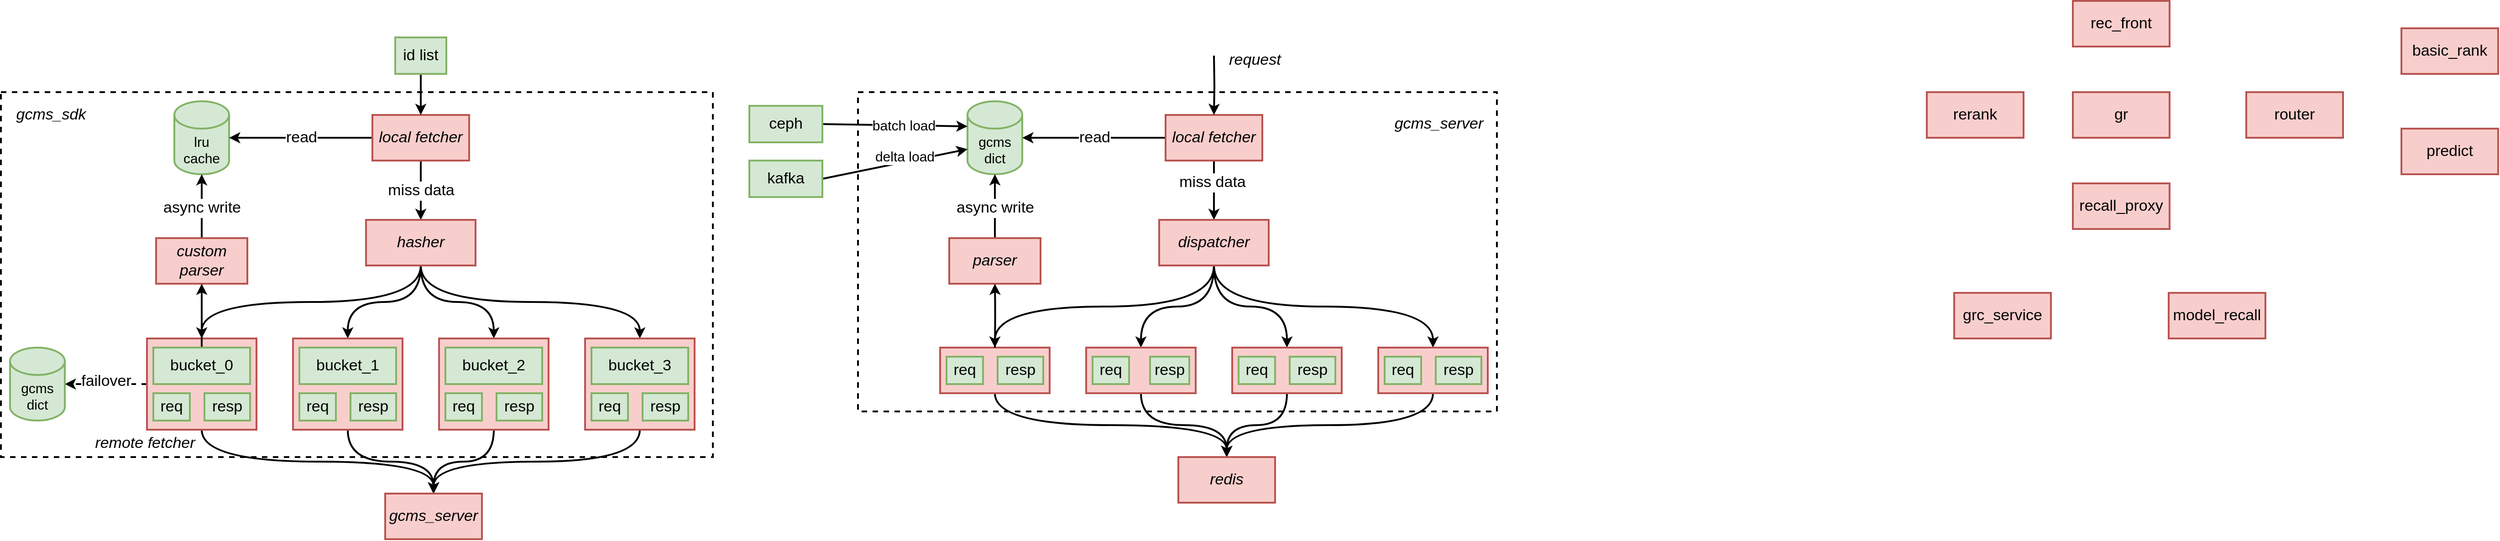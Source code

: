 <mxfile version="14.9.5" type="github">
  <diagram id="C5RBs43oDa-KdzZeNtuy" name="Page-1">
    <mxGraphModel dx="2249" dy="794" grid="1" gridSize="10" guides="1" tooltips="1" connect="1" arrows="1" fold="1" page="1" pageScale="1" pageWidth="827" pageHeight="1169" math="0" shadow="0">
      <root>
        <mxCell id="WIyWlLk6GJQsqaUBKTNV-0" />
        <mxCell id="WIyWlLk6GJQsqaUBKTNV-1" parent="WIyWlLk6GJQsqaUBKTNV-0" />
        <mxCell id="nFD_2oVIBPOKL1Sue1Ed-45" value="" style="rounded=0;whiteSpace=wrap;html=1;fontSize=17;strokeWidth=2;fillColor=none;dashed=1;" parent="WIyWlLk6GJQsqaUBKTNV-1" vertex="1">
          <mxGeometry y="160" width="780" height="400" as="geometry" />
        </mxCell>
        <mxCell id="nFD_2oVIBPOKL1Sue1Ed-99" value="" style="rounded=0;whiteSpace=wrap;html=1;dashed=1;fontSize=15;strokeWidth=2;fillColor=none;" parent="WIyWlLk6GJQsqaUBKTNV-1" vertex="1">
          <mxGeometry x="939" y="160" width="700" height="350" as="geometry" />
        </mxCell>
        <mxCell id="nFD_2oVIBPOKL1Sue1Ed-34" style="edgeStyle=orthogonalEdgeStyle;curved=1;rounded=0;orthogonalLoop=1;jettySize=auto;html=1;exitX=0.5;exitY=1;exitDx=0;exitDy=0;fontSize=17;strokeWidth=2;" parent="WIyWlLk6GJQsqaUBKTNV-1" source="nFD_2oVIBPOKL1Sue1Ed-8" target="nFD_2oVIBPOKL1Sue1Ed-21" edge="1">
          <mxGeometry relative="1" as="geometry" />
        </mxCell>
        <mxCell id="nFD_2oVIBPOKL1Sue1Ed-38" style="edgeStyle=orthogonalEdgeStyle;curved=1;rounded=0;orthogonalLoop=1;jettySize=auto;html=1;exitX=0;exitY=0.5;exitDx=0;exitDy=0;entryX=1;entryY=0.5;entryDx=0;entryDy=0;entryPerimeter=0;fontSize=17;strokeWidth=2;dashed=1;" parent="WIyWlLk6GJQsqaUBKTNV-1" source="nFD_2oVIBPOKL1Sue1Ed-8" target="nFD_2oVIBPOKL1Sue1Ed-22" edge="1">
          <mxGeometry relative="1" as="geometry" />
        </mxCell>
        <mxCell id="nFD_2oVIBPOKL1Sue1Ed-39" value="failover" style="edgeLabel;html=1;align=center;verticalAlign=middle;resizable=0;points=[];fontSize=17;" parent="nFD_2oVIBPOKL1Sue1Ed-38" vertex="1" connectable="0">
          <mxGeometry y="-3" relative="1" as="geometry">
            <mxPoint as="offset" />
          </mxGeometry>
        </mxCell>
        <mxCell id="nFD_2oVIBPOKL1Sue1Ed-8" value="" style="rounded=0;whiteSpace=wrap;html=1;strokeWidth=2;fillColor=#f8cecc;strokeColor=#b85450;" parent="WIyWlLk6GJQsqaUBKTNV-1" vertex="1">
          <mxGeometry x="160" y="430" width="120" height="100" as="geometry" />
        </mxCell>
        <mxCell id="nFD_2oVIBPOKL1Sue1Ed-0" value="&lt;font style=&quot;font-size: 15px&quot;&gt;lru&lt;br&gt;cache&lt;/font&gt;" style="shape=cylinder3;whiteSpace=wrap;html=1;boundedLbl=1;backgroundOutline=1;size=15;fillColor=#d5e8d4;strokeColor=#82b366;strokeWidth=2;" parent="WIyWlLk6GJQsqaUBKTNV-1" vertex="1">
          <mxGeometry x="190" y="170" width="60" height="80" as="geometry" />
        </mxCell>
        <mxCell id="nFD_2oVIBPOKL1Sue1Ed-2" value="read" style="edgeStyle=orthogonalEdgeStyle;rounded=0;orthogonalLoop=1;jettySize=auto;html=1;exitX=0;exitY=0.5;exitDx=0;exitDy=0;fontSize=17;strokeWidth=2;" parent="WIyWlLk6GJQsqaUBKTNV-1" source="nFD_2oVIBPOKL1Sue1Ed-1" target="nFD_2oVIBPOKL1Sue1Ed-0" edge="1">
          <mxGeometry relative="1" as="geometry" />
        </mxCell>
        <mxCell id="nFD_2oVIBPOKL1Sue1Ed-25" value="miss data" style="edgeStyle=orthogonalEdgeStyle;rounded=0;orthogonalLoop=1;jettySize=auto;html=1;fontSize=17;strokeWidth=2;" parent="WIyWlLk6GJQsqaUBKTNV-1" source="nFD_2oVIBPOKL1Sue1Ed-1" target="nFD_2oVIBPOKL1Sue1Ed-3" edge="1">
          <mxGeometry relative="1" as="geometry" />
        </mxCell>
        <mxCell id="nFD_2oVIBPOKL1Sue1Ed-1" value="&lt;font style=&quot;font-size: 17px&quot;&gt;&lt;i&gt;local fetcher&lt;/i&gt;&lt;/font&gt;" style="rounded=0;whiteSpace=wrap;html=1;strokeWidth=2;fillColor=#f8cecc;strokeColor=#b85450;" parent="WIyWlLk6GJQsqaUBKTNV-1" vertex="1">
          <mxGeometry x="407" y="185" width="106" height="50" as="geometry" />
        </mxCell>
        <mxCell id="nFD_2oVIBPOKL1Sue1Ed-30" style="edgeStyle=orthogonalEdgeStyle;curved=1;rounded=0;orthogonalLoop=1;jettySize=auto;html=1;exitX=0.5;exitY=1;exitDx=0;exitDy=0;entryX=0.5;entryY=0;entryDx=0;entryDy=0;fontSize=17;strokeWidth=2;" parent="WIyWlLk6GJQsqaUBKTNV-1" source="nFD_2oVIBPOKL1Sue1Ed-3" target="nFD_2oVIBPOKL1Sue1Ed-8" edge="1">
          <mxGeometry relative="1" as="geometry" />
        </mxCell>
        <mxCell id="nFD_2oVIBPOKL1Sue1Ed-31" style="edgeStyle=orthogonalEdgeStyle;curved=1;rounded=0;orthogonalLoop=1;jettySize=auto;html=1;exitX=0.5;exitY=1;exitDx=0;exitDy=0;entryX=0.5;entryY=0;entryDx=0;entryDy=0;fontSize=17;strokeWidth=2;" parent="WIyWlLk6GJQsqaUBKTNV-1" source="nFD_2oVIBPOKL1Sue1Ed-3" target="nFD_2oVIBPOKL1Sue1Ed-17" edge="1">
          <mxGeometry relative="1" as="geometry" />
        </mxCell>
        <mxCell id="nFD_2oVIBPOKL1Sue1Ed-32" style="edgeStyle=orthogonalEdgeStyle;curved=1;rounded=0;orthogonalLoop=1;jettySize=auto;html=1;exitX=0.5;exitY=1;exitDx=0;exitDy=0;entryX=0.5;entryY=0;entryDx=0;entryDy=0;fontSize=17;strokeWidth=2;" parent="WIyWlLk6GJQsqaUBKTNV-1" source="nFD_2oVIBPOKL1Sue1Ed-3" target="nFD_2oVIBPOKL1Sue1Ed-9" edge="1">
          <mxGeometry relative="1" as="geometry" />
        </mxCell>
        <mxCell id="nFD_2oVIBPOKL1Sue1Ed-33" style="edgeStyle=orthogonalEdgeStyle;curved=1;rounded=0;orthogonalLoop=1;jettySize=auto;html=1;exitX=0.5;exitY=1;exitDx=0;exitDy=0;entryX=0.5;entryY=0;entryDx=0;entryDy=0;fontSize=17;strokeWidth=2;" parent="WIyWlLk6GJQsqaUBKTNV-1" source="nFD_2oVIBPOKL1Sue1Ed-3" target="nFD_2oVIBPOKL1Sue1Ed-13" edge="1">
          <mxGeometry relative="1" as="geometry" />
        </mxCell>
        <mxCell id="nFD_2oVIBPOKL1Sue1Ed-3" value="&lt;font style=&quot;font-size: 17px&quot;&gt;&lt;i&gt;hasher&lt;/i&gt;&lt;/font&gt;" style="rounded=0;whiteSpace=wrap;html=1;strokeWidth=2;fillColor=#f8cecc;strokeColor=#b85450;" parent="WIyWlLk6GJQsqaUBKTNV-1" vertex="1">
          <mxGeometry x="400" y="300" width="120" height="50" as="geometry" />
        </mxCell>
        <mxCell id="nFD_2oVIBPOKL1Sue1Ed-41" style="edgeStyle=orthogonalEdgeStyle;curved=1;rounded=0;orthogonalLoop=1;jettySize=auto;html=1;exitX=0.5;exitY=0;exitDx=0;exitDy=0;entryX=0.5;entryY=1;entryDx=0;entryDy=0;entryPerimeter=0;fontSize=17;strokeWidth=2;" parent="WIyWlLk6GJQsqaUBKTNV-1" source="nFD_2oVIBPOKL1Sue1Ed-4" target="nFD_2oVIBPOKL1Sue1Ed-0" edge="1">
          <mxGeometry relative="1" as="geometry" />
        </mxCell>
        <mxCell id="nFD_2oVIBPOKL1Sue1Ed-42" value="async write" style="edgeLabel;html=1;align=center;verticalAlign=middle;resizable=0;points=[];fontSize=17;" parent="nFD_2oVIBPOKL1Sue1Ed-41" vertex="1" connectable="0">
          <mxGeometry x="-0.04" relative="1" as="geometry">
            <mxPoint as="offset" />
          </mxGeometry>
        </mxCell>
        <mxCell id="nFD_2oVIBPOKL1Sue1Ed-4" value="&lt;font style=&quot;font-size: 17px&quot;&gt;&lt;i&gt;custom&lt;br&gt;parser&lt;br&gt;&lt;/i&gt;&lt;/font&gt;" style="rounded=0;whiteSpace=wrap;html=1;strokeWidth=2;fillColor=#f8cecc;strokeColor=#b85450;" parent="WIyWlLk6GJQsqaUBKTNV-1" vertex="1">
          <mxGeometry x="170" y="320" width="100" height="50" as="geometry" />
        </mxCell>
        <mxCell id="nFD_2oVIBPOKL1Sue1Ed-40" value="" style="edgeStyle=orthogonalEdgeStyle;curved=1;rounded=0;orthogonalLoop=1;jettySize=auto;html=1;fontSize=17;strokeWidth=2;" parent="WIyWlLk6GJQsqaUBKTNV-1" source="nFD_2oVIBPOKL1Sue1Ed-5" target="nFD_2oVIBPOKL1Sue1Ed-4" edge="1">
          <mxGeometry relative="1" as="geometry" />
        </mxCell>
        <mxCell id="nFD_2oVIBPOKL1Sue1Ed-5" value="&lt;font style=&quot;font-size: 17px&quot;&gt;bucket_0&lt;/font&gt;" style="rounded=0;whiteSpace=wrap;html=1;strokeWidth=2;fillColor=#d5e8d4;strokeColor=#82b366;" parent="WIyWlLk6GJQsqaUBKTNV-1" vertex="1">
          <mxGeometry x="167" y="440" width="106" height="40" as="geometry" />
        </mxCell>
        <mxCell id="nFD_2oVIBPOKL1Sue1Ed-6" value="&lt;font style=&quot;font-size: 17px&quot;&gt;req&lt;/font&gt;" style="rounded=0;whiteSpace=wrap;html=1;strokeWidth=2;fillColor=#d5e8d4;strokeColor=#82b366;" parent="WIyWlLk6GJQsqaUBKTNV-1" vertex="1">
          <mxGeometry x="167" y="490" width="40" height="30" as="geometry" />
        </mxCell>
        <mxCell id="nFD_2oVIBPOKL1Sue1Ed-7" value="&lt;font style=&quot;font-size: 17px&quot;&gt;resp&lt;/font&gt;" style="rounded=0;whiteSpace=wrap;html=1;strokeWidth=2;fillColor=#d5e8d4;strokeColor=#82b366;" parent="WIyWlLk6GJQsqaUBKTNV-1" vertex="1">
          <mxGeometry x="223" y="490" width="50" height="30" as="geometry" />
        </mxCell>
        <mxCell id="nFD_2oVIBPOKL1Sue1Ed-35" style="edgeStyle=orthogonalEdgeStyle;curved=1;rounded=0;orthogonalLoop=1;jettySize=auto;html=1;exitX=0.5;exitY=1;exitDx=0;exitDy=0;entryX=0.5;entryY=0;entryDx=0;entryDy=0;fontSize=17;strokeWidth=2;" parent="WIyWlLk6GJQsqaUBKTNV-1" source="nFD_2oVIBPOKL1Sue1Ed-9" target="nFD_2oVIBPOKL1Sue1Ed-21" edge="1">
          <mxGeometry relative="1" as="geometry" />
        </mxCell>
        <mxCell id="nFD_2oVIBPOKL1Sue1Ed-9" value="" style="rounded=0;whiteSpace=wrap;html=1;strokeWidth=2;fillColor=#f8cecc;strokeColor=#b85450;" parent="WIyWlLk6GJQsqaUBKTNV-1" vertex="1">
          <mxGeometry x="320" y="430" width="120" height="100" as="geometry" />
        </mxCell>
        <mxCell id="nFD_2oVIBPOKL1Sue1Ed-10" value="&lt;font style=&quot;font-size: 17px&quot;&gt;bucket_1&lt;/font&gt;" style="rounded=0;whiteSpace=wrap;html=1;strokeWidth=2;fillColor=#d5e8d4;strokeColor=#82b366;" parent="WIyWlLk6GJQsqaUBKTNV-1" vertex="1">
          <mxGeometry x="327" y="440" width="106" height="40" as="geometry" />
        </mxCell>
        <mxCell id="nFD_2oVIBPOKL1Sue1Ed-11" value="&lt;font style=&quot;font-size: 17px&quot;&gt;req&lt;/font&gt;" style="rounded=0;whiteSpace=wrap;html=1;strokeWidth=2;fillColor=#d5e8d4;strokeColor=#82b366;" parent="WIyWlLk6GJQsqaUBKTNV-1" vertex="1">
          <mxGeometry x="327" y="490" width="40" height="30" as="geometry" />
        </mxCell>
        <mxCell id="nFD_2oVIBPOKL1Sue1Ed-12" value="&lt;font style=&quot;font-size: 17px&quot;&gt;resp&lt;/font&gt;" style="rounded=0;whiteSpace=wrap;html=1;strokeWidth=2;fillColor=#d5e8d4;strokeColor=#82b366;" parent="WIyWlLk6GJQsqaUBKTNV-1" vertex="1">
          <mxGeometry x="383" y="490" width="50" height="30" as="geometry" />
        </mxCell>
        <mxCell id="nFD_2oVIBPOKL1Sue1Ed-36" style="edgeStyle=orthogonalEdgeStyle;curved=1;rounded=0;orthogonalLoop=1;jettySize=auto;html=1;exitX=0.5;exitY=1;exitDx=0;exitDy=0;entryX=0.5;entryY=0;entryDx=0;entryDy=0;fontSize=17;strokeWidth=2;" parent="WIyWlLk6GJQsqaUBKTNV-1" source="nFD_2oVIBPOKL1Sue1Ed-13" target="nFD_2oVIBPOKL1Sue1Ed-21" edge="1">
          <mxGeometry relative="1" as="geometry" />
        </mxCell>
        <mxCell id="nFD_2oVIBPOKL1Sue1Ed-13" value="" style="rounded=0;whiteSpace=wrap;html=1;strokeWidth=2;fillColor=#f8cecc;strokeColor=#b85450;" parent="WIyWlLk6GJQsqaUBKTNV-1" vertex="1">
          <mxGeometry x="480" y="430" width="120" height="100" as="geometry" />
        </mxCell>
        <mxCell id="nFD_2oVIBPOKL1Sue1Ed-14" value="&lt;font style=&quot;font-size: 17px&quot;&gt;bucket_2&lt;/font&gt;" style="rounded=0;whiteSpace=wrap;html=1;strokeWidth=2;fillColor=#d5e8d4;strokeColor=#82b366;" parent="WIyWlLk6GJQsqaUBKTNV-1" vertex="1">
          <mxGeometry x="487" y="440" width="106" height="40" as="geometry" />
        </mxCell>
        <mxCell id="nFD_2oVIBPOKL1Sue1Ed-15" value="&lt;font style=&quot;font-size: 17px&quot;&gt;req&lt;/font&gt;" style="rounded=0;whiteSpace=wrap;html=1;strokeWidth=2;fillColor=#d5e8d4;strokeColor=#82b366;" parent="WIyWlLk6GJQsqaUBKTNV-1" vertex="1">
          <mxGeometry x="487" y="490" width="40" height="30" as="geometry" />
        </mxCell>
        <mxCell id="nFD_2oVIBPOKL1Sue1Ed-16" value="&lt;font style=&quot;font-size: 17px&quot;&gt;resp&lt;/font&gt;" style="rounded=0;whiteSpace=wrap;html=1;strokeWidth=2;fillColor=#d5e8d4;strokeColor=#82b366;" parent="WIyWlLk6GJQsqaUBKTNV-1" vertex="1">
          <mxGeometry x="543" y="490" width="50" height="30" as="geometry" />
        </mxCell>
        <mxCell id="nFD_2oVIBPOKL1Sue1Ed-37" style="edgeStyle=orthogonalEdgeStyle;curved=1;rounded=0;orthogonalLoop=1;jettySize=auto;html=1;exitX=0.5;exitY=1;exitDx=0;exitDy=0;entryX=0.5;entryY=0;entryDx=0;entryDy=0;fontSize=17;strokeWidth=2;" parent="WIyWlLk6GJQsqaUBKTNV-1" source="nFD_2oVIBPOKL1Sue1Ed-17" target="nFD_2oVIBPOKL1Sue1Ed-21" edge="1">
          <mxGeometry relative="1" as="geometry" />
        </mxCell>
        <mxCell id="nFD_2oVIBPOKL1Sue1Ed-17" value="" style="rounded=0;whiteSpace=wrap;html=1;strokeWidth=2;fillColor=#f8cecc;strokeColor=#b85450;" parent="WIyWlLk6GJQsqaUBKTNV-1" vertex="1">
          <mxGeometry x="640" y="430" width="120" height="100" as="geometry" />
        </mxCell>
        <mxCell id="nFD_2oVIBPOKL1Sue1Ed-18" value="&lt;font style=&quot;font-size: 17px&quot;&gt;bucket_3&lt;/font&gt;" style="rounded=0;whiteSpace=wrap;html=1;strokeWidth=2;fillColor=#d5e8d4;strokeColor=#82b366;" parent="WIyWlLk6GJQsqaUBKTNV-1" vertex="1">
          <mxGeometry x="647" y="440" width="106" height="40" as="geometry" />
        </mxCell>
        <mxCell id="nFD_2oVIBPOKL1Sue1Ed-19" value="&lt;font style=&quot;font-size: 17px&quot;&gt;req&lt;/font&gt;" style="rounded=0;whiteSpace=wrap;html=1;strokeWidth=2;fillColor=#d5e8d4;strokeColor=#82b366;" parent="WIyWlLk6GJQsqaUBKTNV-1" vertex="1">
          <mxGeometry x="647" y="490" width="40" height="30" as="geometry" />
        </mxCell>
        <mxCell id="nFD_2oVIBPOKL1Sue1Ed-20" value="&lt;font style=&quot;font-size: 17px&quot;&gt;resp&lt;/font&gt;" style="rounded=0;whiteSpace=wrap;html=1;strokeWidth=2;fillColor=#d5e8d4;strokeColor=#82b366;" parent="WIyWlLk6GJQsqaUBKTNV-1" vertex="1">
          <mxGeometry x="703" y="490" width="50" height="30" as="geometry" />
        </mxCell>
        <mxCell id="nFD_2oVIBPOKL1Sue1Ed-21" value="&lt;font style=&quot;font-size: 17px&quot;&gt;&lt;i&gt;gcms_server&lt;/i&gt;&lt;/font&gt;" style="rounded=0;whiteSpace=wrap;html=1;strokeWidth=2;fillColor=#f8cecc;strokeColor=#b85450;" parent="WIyWlLk6GJQsqaUBKTNV-1" vertex="1">
          <mxGeometry x="421" y="600" width="106" height="50" as="geometry" />
        </mxCell>
        <mxCell id="nFD_2oVIBPOKL1Sue1Ed-22" value="&lt;font style=&quot;font-size: 15px&quot;&gt;gcms&lt;br&gt;dict&lt;/font&gt;" style="shape=cylinder3;whiteSpace=wrap;html=1;boundedLbl=1;backgroundOutline=1;size=15;fillColor=#d5e8d4;strokeColor=#82b366;strokeWidth=2;" parent="WIyWlLk6GJQsqaUBKTNV-1" vertex="1">
          <mxGeometry x="10" y="440" width="60" height="80" as="geometry" />
        </mxCell>
        <mxCell id="nFD_2oVIBPOKL1Sue1Ed-24" value="" style="edgeStyle=orthogonalEdgeStyle;rounded=0;orthogonalLoop=1;jettySize=auto;html=1;fontSize=17;strokeWidth=2;" parent="WIyWlLk6GJQsqaUBKTNV-1" source="nFD_2oVIBPOKL1Sue1Ed-23" target="nFD_2oVIBPOKL1Sue1Ed-1" edge="1">
          <mxGeometry relative="1" as="geometry" />
        </mxCell>
        <mxCell id="nFD_2oVIBPOKL1Sue1Ed-23" value="&lt;font style=&quot;font-size: 17px&quot;&gt;id list&lt;/font&gt;" style="rounded=0;whiteSpace=wrap;html=1;fontSize=15;strokeWidth=2;fillColor=#d5e8d4;strokeColor=#82b366;" parent="WIyWlLk6GJQsqaUBKTNV-1" vertex="1">
          <mxGeometry x="432" y="100" width="56" height="40" as="geometry" />
        </mxCell>
        <mxCell id="nFD_2oVIBPOKL1Sue1Ed-44" value="&lt;i&gt;remote fetcher&lt;/i&gt;" style="text;html=1;strokeColor=none;fillColor=none;align=center;verticalAlign=middle;whiteSpace=wrap;rounded=0;fontSize=17;" parent="WIyWlLk6GJQsqaUBKTNV-1" vertex="1">
          <mxGeometry x="93" y="530" width="130" height="30" as="geometry" />
        </mxCell>
        <mxCell id="nFD_2oVIBPOKL1Sue1Ed-46" value="&lt;i&gt;&lt;font style=&quot;font-size: 17px&quot;&gt;gcms_sdk&lt;/font&gt;&lt;/i&gt;" style="text;html=1;strokeColor=none;fillColor=none;align=center;verticalAlign=middle;whiteSpace=wrap;rounded=0;dashed=1;fontSize=17;" parent="WIyWlLk6GJQsqaUBKTNV-1" vertex="1">
          <mxGeometry x="10" y="170" width="90" height="30" as="geometry" />
        </mxCell>
        <mxCell id="nFD_2oVIBPOKL1Sue1Ed-47" style="edgeStyle=orthogonalEdgeStyle;curved=1;rounded=0;orthogonalLoop=1;jettySize=auto;html=1;exitX=0.5;exitY=1;exitDx=0;exitDy=0;fontSize=17;strokeWidth=2;" parent="WIyWlLk6GJQsqaUBKTNV-1" source="nFD_2oVIBPOKL1Sue1Ed-50" target="nFD_2oVIBPOKL1Sue1Ed-82" edge="1">
          <mxGeometry relative="1" as="geometry" />
        </mxCell>
        <mxCell id="nFD_2oVIBPOKL1Sue1Ed-50" value="" style="rounded=0;whiteSpace=wrap;html=1;strokeWidth=2;fillColor=#f8cecc;strokeColor=#b85450;" parent="WIyWlLk6GJQsqaUBKTNV-1" vertex="1">
          <mxGeometry x="1029" y="440" width="120" height="50" as="geometry" />
        </mxCell>
        <mxCell id="nFD_2oVIBPOKL1Sue1Ed-51" value="&lt;font style=&quot;font-size: 15px&quot;&gt;gcms&lt;br&gt;dict&lt;/font&gt;" style="shape=cylinder3;whiteSpace=wrap;html=1;boundedLbl=1;backgroundOutline=1;size=15;fillColor=#d5e8d4;strokeColor=#82b366;strokeWidth=2;" parent="WIyWlLk6GJQsqaUBKTNV-1" vertex="1">
          <mxGeometry x="1059" y="170" width="60" height="80" as="geometry" />
        </mxCell>
        <mxCell id="nFD_2oVIBPOKL1Sue1Ed-52" value="read" style="edgeStyle=orthogonalEdgeStyle;rounded=0;orthogonalLoop=1;jettySize=auto;html=1;exitX=0;exitY=0.5;exitDx=0;exitDy=0;fontSize=17;strokeWidth=2;" parent="WIyWlLk6GJQsqaUBKTNV-1" source="nFD_2oVIBPOKL1Sue1Ed-54" target="nFD_2oVIBPOKL1Sue1Ed-51" edge="1">
          <mxGeometry relative="1" as="geometry" />
        </mxCell>
        <mxCell id="nFD_2oVIBPOKL1Sue1Ed-53" value="" style="edgeStyle=orthogonalEdgeStyle;rounded=0;orthogonalLoop=1;jettySize=auto;html=1;fontSize=17;strokeWidth=2;" parent="WIyWlLk6GJQsqaUBKTNV-1" source="nFD_2oVIBPOKL1Sue1Ed-54" target="nFD_2oVIBPOKL1Sue1Ed-59" edge="1">
          <mxGeometry relative="1" as="geometry" />
        </mxCell>
        <mxCell id="nFD_2oVIBPOKL1Sue1Ed-101" value="&lt;font style=&quot;font-size: 17px&quot;&gt;miss data&lt;/font&gt;" style="edgeLabel;html=1;align=center;verticalAlign=middle;resizable=0;points=[];fontSize=15;" parent="nFD_2oVIBPOKL1Sue1Ed-53" vertex="1" connectable="0">
          <mxGeometry x="-0.262" y="-2" relative="1" as="geometry">
            <mxPoint as="offset" />
          </mxGeometry>
        </mxCell>
        <mxCell id="nFD_2oVIBPOKL1Sue1Ed-54" value="&lt;font style=&quot;font-size: 17px&quot;&gt;&lt;i&gt;local fetcher&lt;/i&gt;&lt;/font&gt;" style="rounded=0;whiteSpace=wrap;html=1;strokeWidth=2;fillColor=#f8cecc;strokeColor=#b85450;" parent="WIyWlLk6GJQsqaUBKTNV-1" vertex="1">
          <mxGeometry x="1276" y="185" width="106" height="50" as="geometry" />
        </mxCell>
        <mxCell id="nFD_2oVIBPOKL1Sue1Ed-55" style="edgeStyle=orthogonalEdgeStyle;curved=1;rounded=0;orthogonalLoop=1;jettySize=auto;html=1;exitX=0.5;exitY=1;exitDx=0;exitDy=0;entryX=0.5;entryY=0;entryDx=0;entryDy=0;fontSize=17;strokeWidth=2;" parent="WIyWlLk6GJQsqaUBKTNV-1" source="nFD_2oVIBPOKL1Sue1Ed-59" target="nFD_2oVIBPOKL1Sue1Ed-50" edge="1">
          <mxGeometry relative="1" as="geometry" />
        </mxCell>
        <mxCell id="nFD_2oVIBPOKL1Sue1Ed-56" style="edgeStyle=orthogonalEdgeStyle;curved=1;rounded=0;orthogonalLoop=1;jettySize=auto;html=1;exitX=0.5;exitY=1;exitDx=0;exitDy=0;entryX=0.5;entryY=0;entryDx=0;entryDy=0;fontSize=17;strokeWidth=2;" parent="WIyWlLk6GJQsqaUBKTNV-1" source="nFD_2oVIBPOKL1Sue1Ed-59" target="nFD_2oVIBPOKL1Sue1Ed-78" edge="1">
          <mxGeometry relative="1" as="geometry" />
        </mxCell>
        <mxCell id="nFD_2oVIBPOKL1Sue1Ed-57" style="edgeStyle=orthogonalEdgeStyle;curved=1;rounded=0;orthogonalLoop=1;jettySize=auto;html=1;exitX=0.5;exitY=1;exitDx=0;exitDy=0;entryX=0.5;entryY=0;entryDx=0;entryDy=0;fontSize=17;strokeWidth=2;" parent="WIyWlLk6GJQsqaUBKTNV-1" source="nFD_2oVIBPOKL1Sue1Ed-59" target="nFD_2oVIBPOKL1Sue1Ed-68" edge="1">
          <mxGeometry relative="1" as="geometry" />
        </mxCell>
        <mxCell id="nFD_2oVIBPOKL1Sue1Ed-58" style="edgeStyle=orthogonalEdgeStyle;curved=1;rounded=0;orthogonalLoop=1;jettySize=auto;html=1;exitX=0.5;exitY=1;exitDx=0;exitDy=0;entryX=0.5;entryY=0;entryDx=0;entryDy=0;fontSize=17;strokeWidth=2;" parent="WIyWlLk6GJQsqaUBKTNV-1" source="nFD_2oVIBPOKL1Sue1Ed-59" target="nFD_2oVIBPOKL1Sue1Ed-73" edge="1">
          <mxGeometry relative="1" as="geometry" />
        </mxCell>
        <mxCell id="nFD_2oVIBPOKL1Sue1Ed-59" value="&lt;font style=&quot;font-size: 17px&quot;&gt;&lt;i&gt;dispatcher&lt;/i&gt;&lt;/font&gt;" style="rounded=0;whiteSpace=wrap;html=1;strokeWidth=2;fillColor=#f8cecc;strokeColor=#b85450;" parent="WIyWlLk6GJQsqaUBKTNV-1" vertex="1">
          <mxGeometry x="1269" y="300" width="120" height="50" as="geometry" />
        </mxCell>
        <mxCell id="nFD_2oVIBPOKL1Sue1Ed-60" style="edgeStyle=orthogonalEdgeStyle;curved=1;rounded=0;orthogonalLoop=1;jettySize=auto;html=1;exitX=0.5;exitY=0;exitDx=0;exitDy=0;entryX=0.5;entryY=1;entryDx=0;entryDy=0;entryPerimeter=0;fontSize=17;strokeWidth=2;" parent="WIyWlLk6GJQsqaUBKTNV-1" source="nFD_2oVIBPOKL1Sue1Ed-62" target="nFD_2oVIBPOKL1Sue1Ed-51" edge="1">
          <mxGeometry relative="1" as="geometry" />
        </mxCell>
        <mxCell id="nFD_2oVIBPOKL1Sue1Ed-61" value="async write" style="edgeLabel;html=1;align=center;verticalAlign=middle;resizable=0;points=[];fontSize=17;" parent="nFD_2oVIBPOKL1Sue1Ed-60" vertex="1" connectable="0">
          <mxGeometry x="-0.04" relative="1" as="geometry">
            <mxPoint as="offset" />
          </mxGeometry>
        </mxCell>
        <mxCell id="nFD_2oVIBPOKL1Sue1Ed-62" value="&lt;font style=&quot;font-size: 17px&quot;&gt;&lt;i&gt;parser&lt;br&gt;&lt;/i&gt;&lt;/font&gt;" style="rounded=0;whiteSpace=wrap;html=1;strokeWidth=2;fillColor=#f8cecc;strokeColor=#b85450;" parent="WIyWlLk6GJQsqaUBKTNV-1" vertex="1">
          <mxGeometry x="1039" y="320" width="100" height="50" as="geometry" />
        </mxCell>
        <mxCell id="nFD_2oVIBPOKL1Sue1Ed-63" value="" style="edgeStyle=orthogonalEdgeStyle;curved=1;rounded=0;orthogonalLoop=1;jettySize=auto;html=1;fontSize=17;strokeWidth=2;" parent="WIyWlLk6GJQsqaUBKTNV-1" target="nFD_2oVIBPOKL1Sue1Ed-62" edge="1">
          <mxGeometry relative="1" as="geometry">
            <mxPoint x="1089" y="440" as="sourcePoint" />
          </mxGeometry>
        </mxCell>
        <mxCell id="nFD_2oVIBPOKL1Sue1Ed-65" value="&lt;font style=&quot;font-size: 17px&quot;&gt;req&lt;/font&gt;" style="rounded=0;whiteSpace=wrap;html=1;strokeWidth=2;fillColor=#d5e8d4;strokeColor=#82b366;" parent="WIyWlLk6GJQsqaUBKTNV-1" vertex="1">
          <mxGeometry x="1036" y="450" width="40" height="30" as="geometry" />
        </mxCell>
        <mxCell id="nFD_2oVIBPOKL1Sue1Ed-66" value="&lt;font style=&quot;font-size: 17px&quot;&gt;resp&lt;/font&gt;" style="rounded=0;whiteSpace=wrap;html=1;strokeWidth=2;fillColor=#d5e8d4;strokeColor=#82b366;" parent="WIyWlLk6GJQsqaUBKTNV-1" vertex="1">
          <mxGeometry x="1092" y="450" width="50" height="30" as="geometry" />
        </mxCell>
        <mxCell id="nFD_2oVIBPOKL1Sue1Ed-67" style="edgeStyle=orthogonalEdgeStyle;curved=1;rounded=0;orthogonalLoop=1;jettySize=auto;html=1;exitX=0.5;exitY=1;exitDx=0;exitDy=0;entryX=0.5;entryY=0;entryDx=0;entryDy=0;fontSize=17;strokeWidth=2;" parent="WIyWlLk6GJQsqaUBKTNV-1" source="nFD_2oVIBPOKL1Sue1Ed-68" target="nFD_2oVIBPOKL1Sue1Ed-82" edge="1">
          <mxGeometry relative="1" as="geometry" />
        </mxCell>
        <mxCell id="nFD_2oVIBPOKL1Sue1Ed-68" value="" style="rounded=0;whiteSpace=wrap;html=1;strokeWidth=2;fillColor=#f8cecc;strokeColor=#b85450;" parent="WIyWlLk6GJQsqaUBKTNV-1" vertex="1">
          <mxGeometry x="1189" y="440" width="120" height="50" as="geometry" />
        </mxCell>
        <mxCell id="nFD_2oVIBPOKL1Sue1Ed-70" value="&lt;font style=&quot;font-size: 17px&quot;&gt;req&lt;/font&gt;" style="rounded=0;whiteSpace=wrap;html=1;strokeWidth=2;fillColor=#d5e8d4;strokeColor=#82b366;" parent="WIyWlLk6GJQsqaUBKTNV-1" vertex="1">
          <mxGeometry x="1196" y="450" width="40" height="30" as="geometry" />
        </mxCell>
        <mxCell id="nFD_2oVIBPOKL1Sue1Ed-71" value="&lt;font style=&quot;font-size: 17px&quot;&gt;resp&lt;/font&gt;" style="rounded=0;whiteSpace=wrap;html=1;strokeWidth=2;fillColor=#d5e8d4;strokeColor=#82b366;" parent="WIyWlLk6GJQsqaUBKTNV-1" vertex="1">
          <mxGeometry x="1259" y="450" width="43" height="30" as="geometry" />
        </mxCell>
        <mxCell id="nFD_2oVIBPOKL1Sue1Ed-72" style="edgeStyle=orthogonalEdgeStyle;curved=1;rounded=0;orthogonalLoop=1;jettySize=auto;html=1;exitX=0.5;exitY=1;exitDx=0;exitDy=0;entryX=0.5;entryY=0;entryDx=0;entryDy=0;fontSize=17;strokeWidth=2;" parent="WIyWlLk6GJQsqaUBKTNV-1" source="nFD_2oVIBPOKL1Sue1Ed-73" target="nFD_2oVIBPOKL1Sue1Ed-82" edge="1">
          <mxGeometry relative="1" as="geometry" />
        </mxCell>
        <mxCell id="nFD_2oVIBPOKL1Sue1Ed-73" value="" style="rounded=0;whiteSpace=wrap;html=1;strokeWidth=2;fillColor=#f8cecc;strokeColor=#b85450;" parent="WIyWlLk6GJQsqaUBKTNV-1" vertex="1">
          <mxGeometry x="1349" y="440" width="120" height="50" as="geometry" />
        </mxCell>
        <mxCell id="nFD_2oVIBPOKL1Sue1Ed-75" value="&lt;font style=&quot;font-size: 17px&quot;&gt;req&lt;/font&gt;" style="rounded=0;whiteSpace=wrap;html=1;strokeWidth=2;fillColor=#d5e8d4;strokeColor=#82b366;" parent="WIyWlLk6GJQsqaUBKTNV-1" vertex="1">
          <mxGeometry x="1356" y="450" width="40" height="30" as="geometry" />
        </mxCell>
        <mxCell id="nFD_2oVIBPOKL1Sue1Ed-76" value="&lt;font style=&quot;font-size: 17px&quot;&gt;resp&lt;/font&gt;" style="rounded=0;whiteSpace=wrap;html=1;strokeWidth=2;fillColor=#d5e8d4;strokeColor=#82b366;" parent="WIyWlLk6GJQsqaUBKTNV-1" vertex="1">
          <mxGeometry x="1412" y="450" width="50" height="30" as="geometry" />
        </mxCell>
        <mxCell id="nFD_2oVIBPOKL1Sue1Ed-77" style="edgeStyle=orthogonalEdgeStyle;curved=1;rounded=0;orthogonalLoop=1;jettySize=auto;html=1;exitX=0.5;exitY=1;exitDx=0;exitDy=0;entryX=0.5;entryY=0;entryDx=0;entryDy=0;fontSize=17;strokeWidth=2;" parent="WIyWlLk6GJQsqaUBKTNV-1" source="nFD_2oVIBPOKL1Sue1Ed-78" target="nFD_2oVIBPOKL1Sue1Ed-82" edge="1">
          <mxGeometry relative="1" as="geometry">
            <Array as="points">
              <mxPoint x="1569" y="525" />
              <mxPoint x="1343" y="525" />
            </Array>
          </mxGeometry>
        </mxCell>
        <mxCell id="nFD_2oVIBPOKL1Sue1Ed-78" value="" style="rounded=0;whiteSpace=wrap;html=1;strokeWidth=2;fillColor=#f8cecc;strokeColor=#b85450;" parent="WIyWlLk6GJQsqaUBKTNV-1" vertex="1">
          <mxGeometry x="1509" y="440" width="120" height="50" as="geometry" />
        </mxCell>
        <mxCell id="nFD_2oVIBPOKL1Sue1Ed-80" value="&lt;font style=&quot;font-size: 17px&quot;&gt;req&lt;/font&gt;" style="rounded=0;whiteSpace=wrap;html=1;strokeWidth=2;fillColor=#d5e8d4;strokeColor=#82b366;" parent="WIyWlLk6GJQsqaUBKTNV-1" vertex="1">
          <mxGeometry x="1516" y="450" width="40" height="30" as="geometry" />
        </mxCell>
        <mxCell id="nFD_2oVIBPOKL1Sue1Ed-81" value="&lt;font style=&quot;font-size: 17px&quot;&gt;resp&lt;/font&gt;" style="rounded=0;whiteSpace=wrap;html=1;strokeWidth=2;fillColor=#d5e8d4;strokeColor=#82b366;" parent="WIyWlLk6GJQsqaUBKTNV-1" vertex="1">
          <mxGeometry x="1572" y="450" width="50" height="30" as="geometry" />
        </mxCell>
        <mxCell id="nFD_2oVIBPOKL1Sue1Ed-82" value="&lt;font style=&quot;font-size: 17px&quot;&gt;&lt;i&gt;redis&lt;/i&gt;&lt;/font&gt;" style="rounded=0;whiteSpace=wrap;html=1;strokeWidth=2;fillColor=#f8cecc;strokeColor=#b85450;" parent="WIyWlLk6GJQsqaUBKTNV-1" vertex="1">
          <mxGeometry x="1290" y="560" width="106" height="50" as="geometry" />
        </mxCell>
        <mxCell id="nFD_2oVIBPOKL1Sue1Ed-84" value="" style="edgeStyle=orthogonalEdgeStyle;rounded=0;orthogonalLoop=1;jettySize=auto;html=1;fontSize=17;strokeWidth=2;" parent="WIyWlLk6GJQsqaUBKTNV-1" target="nFD_2oVIBPOKL1Sue1Ed-54" edge="1">
          <mxGeometry relative="1" as="geometry">
            <mxPoint x="1329" y="120" as="sourcePoint" />
          </mxGeometry>
        </mxCell>
        <mxCell id="nFD_2oVIBPOKL1Sue1Ed-89" value="&lt;i&gt;&lt;font style=&quot;font-size: 17px&quot;&gt;request&lt;/font&gt;&lt;/i&gt;" style="text;html=1;strokeColor=none;fillColor=none;align=center;verticalAlign=middle;whiteSpace=wrap;rounded=0;dashed=1;fontSize=17;" parent="WIyWlLk6GJQsqaUBKTNV-1" vertex="1">
          <mxGeometry x="1339" y="110" width="70" height="30" as="geometry" />
        </mxCell>
        <mxCell id="nFD_2oVIBPOKL1Sue1Ed-97" style="rounded=0;orthogonalLoop=1;jettySize=auto;html=1;exitX=1;exitY=0.5;exitDx=0;exitDy=0;entryX=0;entryY=0;entryDx=0;entryDy=27.5;entryPerimeter=0;fontSize=15;strokeWidth=2;" parent="WIyWlLk6GJQsqaUBKTNV-1" source="nFD_2oVIBPOKL1Sue1Ed-90" target="nFD_2oVIBPOKL1Sue1Ed-51" edge="1">
          <mxGeometry relative="1" as="geometry" />
        </mxCell>
        <mxCell id="nFD_2oVIBPOKL1Sue1Ed-98" value="batch load" style="edgeLabel;html=1;align=center;verticalAlign=middle;resizable=0;points=[];fontSize=15;" parent="nFD_2oVIBPOKL1Sue1Ed-97" vertex="1" connectable="0">
          <mxGeometry x="0.07" y="1" relative="1" as="geometry">
            <mxPoint x="4" as="offset" />
          </mxGeometry>
        </mxCell>
        <mxCell id="nFD_2oVIBPOKL1Sue1Ed-90" value="&lt;font style=&quot;font-size: 17px&quot;&gt;ceph&lt;/font&gt;" style="rounded=0;whiteSpace=wrap;html=1;strokeWidth=2;fillColor=#d5e8d4;strokeColor=#82b366;" parent="WIyWlLk6GJQsqaUBKTNV-1" vertex="1">
          <mxGeometry x="820" y="175" width="80" height="40" as="geometry" />
        </mxCell>
        <mxCell id="nFD_2oVIBPOKL1Sue1Ed-94" style="rounded=0;orthogonalLoop=1;jettySize=auto;html=1;exitX=1;exitY=0.5;exitDx=0;exitDy=0;entryX=0;entryY=0;entryDx=0;entryDy=52.5;entryPerimeter=0;fontSize=15;strokeWidth=2;" parent="WIyWlLk6GJQsqaUBKTNV-1" source="nFD_2oVIBPOKL1Sue1Ed-91" target="nFD_2oVIBPOKL1Sue1Ed-51" edge="1">
          <mxGeometry relative="1" as="geometry" />
        </mxCell>
        <mxCell id="nFD_2oVIBPOKL1Sue1Ed-95" value="delta load" style="edgeLabel;html=1;align=center;verticalAlign=middle;resizable=0;points=[];fontSize=15;" parent="nFD_2oVIBPOKL1Sue1Ed-94" vertex="1" connectable="0">
          <mxGeometry x="0.503" relative="1" as="geometry">
            <mxPoint x="-30" y="-1" as="offset" />
          </mxGeometry>
        </mxCell>
        <mxCell id="nFD_2oVIBPOKL1Sue1Ed-91" value="&lt;font style=&quot;font-size: 17px&quot;&gt;kafka&lt;/font&gt;" style="rounded=0;whiteSpace=wrap;html=1;strokeWidth=2;fillColor=#d5e8d4;strokeColor=#82b366;" parent="WIyWlLk6GJQsqaUBKTNV-1" vertex="1">
          <mxGeometry x="820" y="235" width="80" height="40" as="geometry" />
        </mxCell>
        <mxCell id="nFD_2oVIBPOKL1Sue1Ed-100" value="&lt;i&gt;&lt;font style=&quot;font-size: 17px&quot;&gt;gcms_server&lt;/font&gt;&lt;/i&gt;" style="text;html=1;strokeColor=none;fillColor=none;align=center;verticalAlign=middle;whiteSpace=wrap;rounded=0;dashed=1;fontSize=17;" parent="WIyWlLk6GJQsqaUBKTNV-1" vertex="1">
          <mxGeometry x="1529" y="180" width="93" height="30" as="geometry" />
        </mxCell>
        <mxCell id="eTbH8zUezfd2LbvNM2vZ-0" value="&lt;span style=&quot;font-size: 17px&quot;&gt;rec_front&lt;/span&gt;" style="rounded=0;whiteSpace=wrap;html=1;strokeWidth=2;fillColor=#f8cecc;strokeColor=#b85450;" vertex="1" parent="WIyWlLk6GJQsqaUBKTNV-1">
          <mxGeometry x="2270" y="60" width="106" height="50" as="geometry" />
        </mxCell>
        <mxCell id="eTbH8zUezfd2LbvNM2vZ-1" value="&lt;span style=&quot;font-size: 17px&quot;&gt;gr&lt;/span&gt;" style="rounded=0;whiteSpace=wrap;html=1;strokeWidth=2;fillColor=#f8cecc;strokeColor=#b85450;" vertex="1" parent="WIyWlLk6GJQsqaUBKTNV-1">
          <mxGeometry x="2270" y="160" width="106" height="50" as="geometry" />
        </mxCell>
        <mxCell id="eTbH8zUezfd2LbvNM2vZ-2" value="&lt;span style=&quot;font-size: 17px&quot;&gt;rerank&lt;/span&gt;" style="rounded=0;whiteSpace=wrap;html=1;strokeWidth=2;fillColor=#f8cecc;strokeColor=#b85450;" vertex="1" parent="WIyWlLk6GJQsqaUBKTNV-1">
          <mxGeometry x="2110" y="160" width="106" height="50" as="geometry" />
        </mxCell>
        <mxCell id="eTbH8zUezfd2LbvNM2vZ-3" value="&lt;span style=&quot;font-size: 17px&quot;&gt;recall_proxy&lt;/span&gt;" style="rounded=0;whiteSpace=wrap;html=1;strokeWidth=2;fillColor=#f8cecc;strokeColor=#b85450;" vertex="1" parent="WIyWlLk6GJQsqaUBKTNV-1">
          <mxGeometry x="2270" y="260" width="106" height="50" as="geometry" />
        </mxCell>
        <mxCell id="eTbH8zUezfd2LbvNM2vZ-4" value="&lt;span style=&quot;font-size: 17px&quot;&gt;grc_service&lt;/span&gt;" style="rounded=0;whiteSpace=wrap;html=1;strokeWidth=2;fillColor=#f8cecc;strokeColor=#b85450;" vertex="1" parent="WIyWlLk6GJQsqaUBKTNV-1">
          <mxGeometry x="2140" y="380" width="106" height="50" as="geometry" />
        </mxCell>
        <mxCell id="eTbH8zUezfd2LbvNM2vZ-5" value="&lt;span style=&quot;font-size: 17px&quot;&gt;model_recall&lt;/span&gt;" style="rounded=0;whiteSpace=wrap;html=1;strokeWidth=2;fillColor=#f8cecc;strokeColor=#b85450;" vertex="1" parent="WIyWlLk6GJQsqaUBKTNV-1">
          <mxGeometry x="2375" y="380" width="106" height="50" as="geometry" />
        </mxCell>
        <mxCell id="eTbH8zUezfd2LbvNM2vZ-6" value="&lt;span style=&quot;font-size: 17px&quot;&gt;router&lt;/span&gt;" style="rounded=0;whiteSpace=wrap;html=1;strokeWidth=2;fillColor=#f8cecc;strokeColor=#b85450;" vertex="1" parent="WIyWlLk6GJQsqaUBKTNV-1">
          <mxGeometry x="2460" y="160" width="106" height="50" as="geometry" />
        </mxCell>
        <mxCell id="eTbH8zUezfd2LbvNM2vZ-7" value="&lt;span style=&quot;font-size: 17px&quot;&gt;basic_rank&lt;/span&gt;" style="rounded=0;whiteSpace=wrap;html=1;strokeWidth=2;fillColor=#f8cecc;strokeColor=#b85450;" vertex="1" parent="WIyWlLk6GJQsqaUBKTNV-1">
          <mxGeometry x="2630" y="90" width="106" height="50" as="geometry" />
        </mxCell>
        <mxCell id="eTbH8zUezfd2LbvNM2vZ-8" value="&lt;span style=&quot;font-size: 17px&quot;&gt;predict&lt;/span&gt;" style="rounded=0;whiteSpace=wrap;html=1;strokeWidth=2;fillColor=#f8cecc;strokeColor=#b85450;" vertex="1" parent="WIyWlLk6GJQsqaUBKTNV-1">
          <mxGeometry x="2630" y="200" width="106" height="50" as="geometry" />
        </mxCell>
      </root>
    </mxGraphModel>
  </diagram>
</mxfile>
